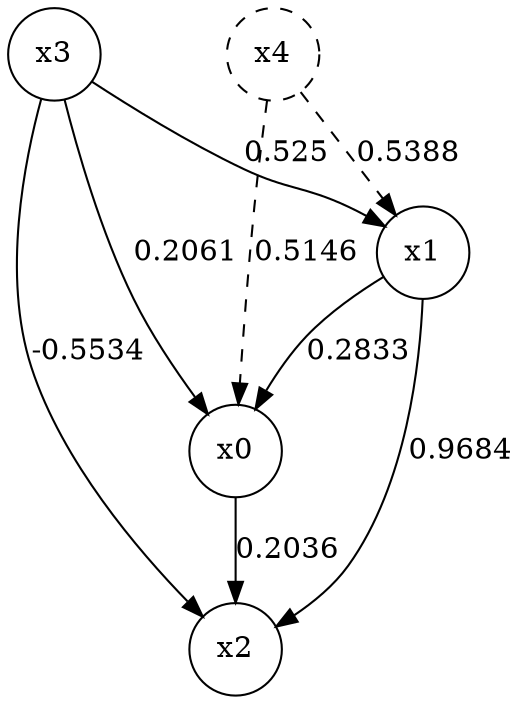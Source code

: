 digraph origin_dag {
	node [shape=circle]
	x0 [label=x0]
	x1 [label=x1]
	x2 [label=x2]
	x3 [label=x3]
	x4 [label=x4 style=dashed]
	x1 -> x0 [label=0.2833]
	x3 -> x0 [label=0.2061]
	x4 -> x0 [label=0.5146 style=dashed]
	x3 -> x1 [label=0.525]
	x4 -> x1 [label=0.5388 style=dashed]
	x0 -> x2 [label=0.2036]
	x1 -> x2 [label=0.9684]
	x3 -> x2 [label=-0.5534]
}
